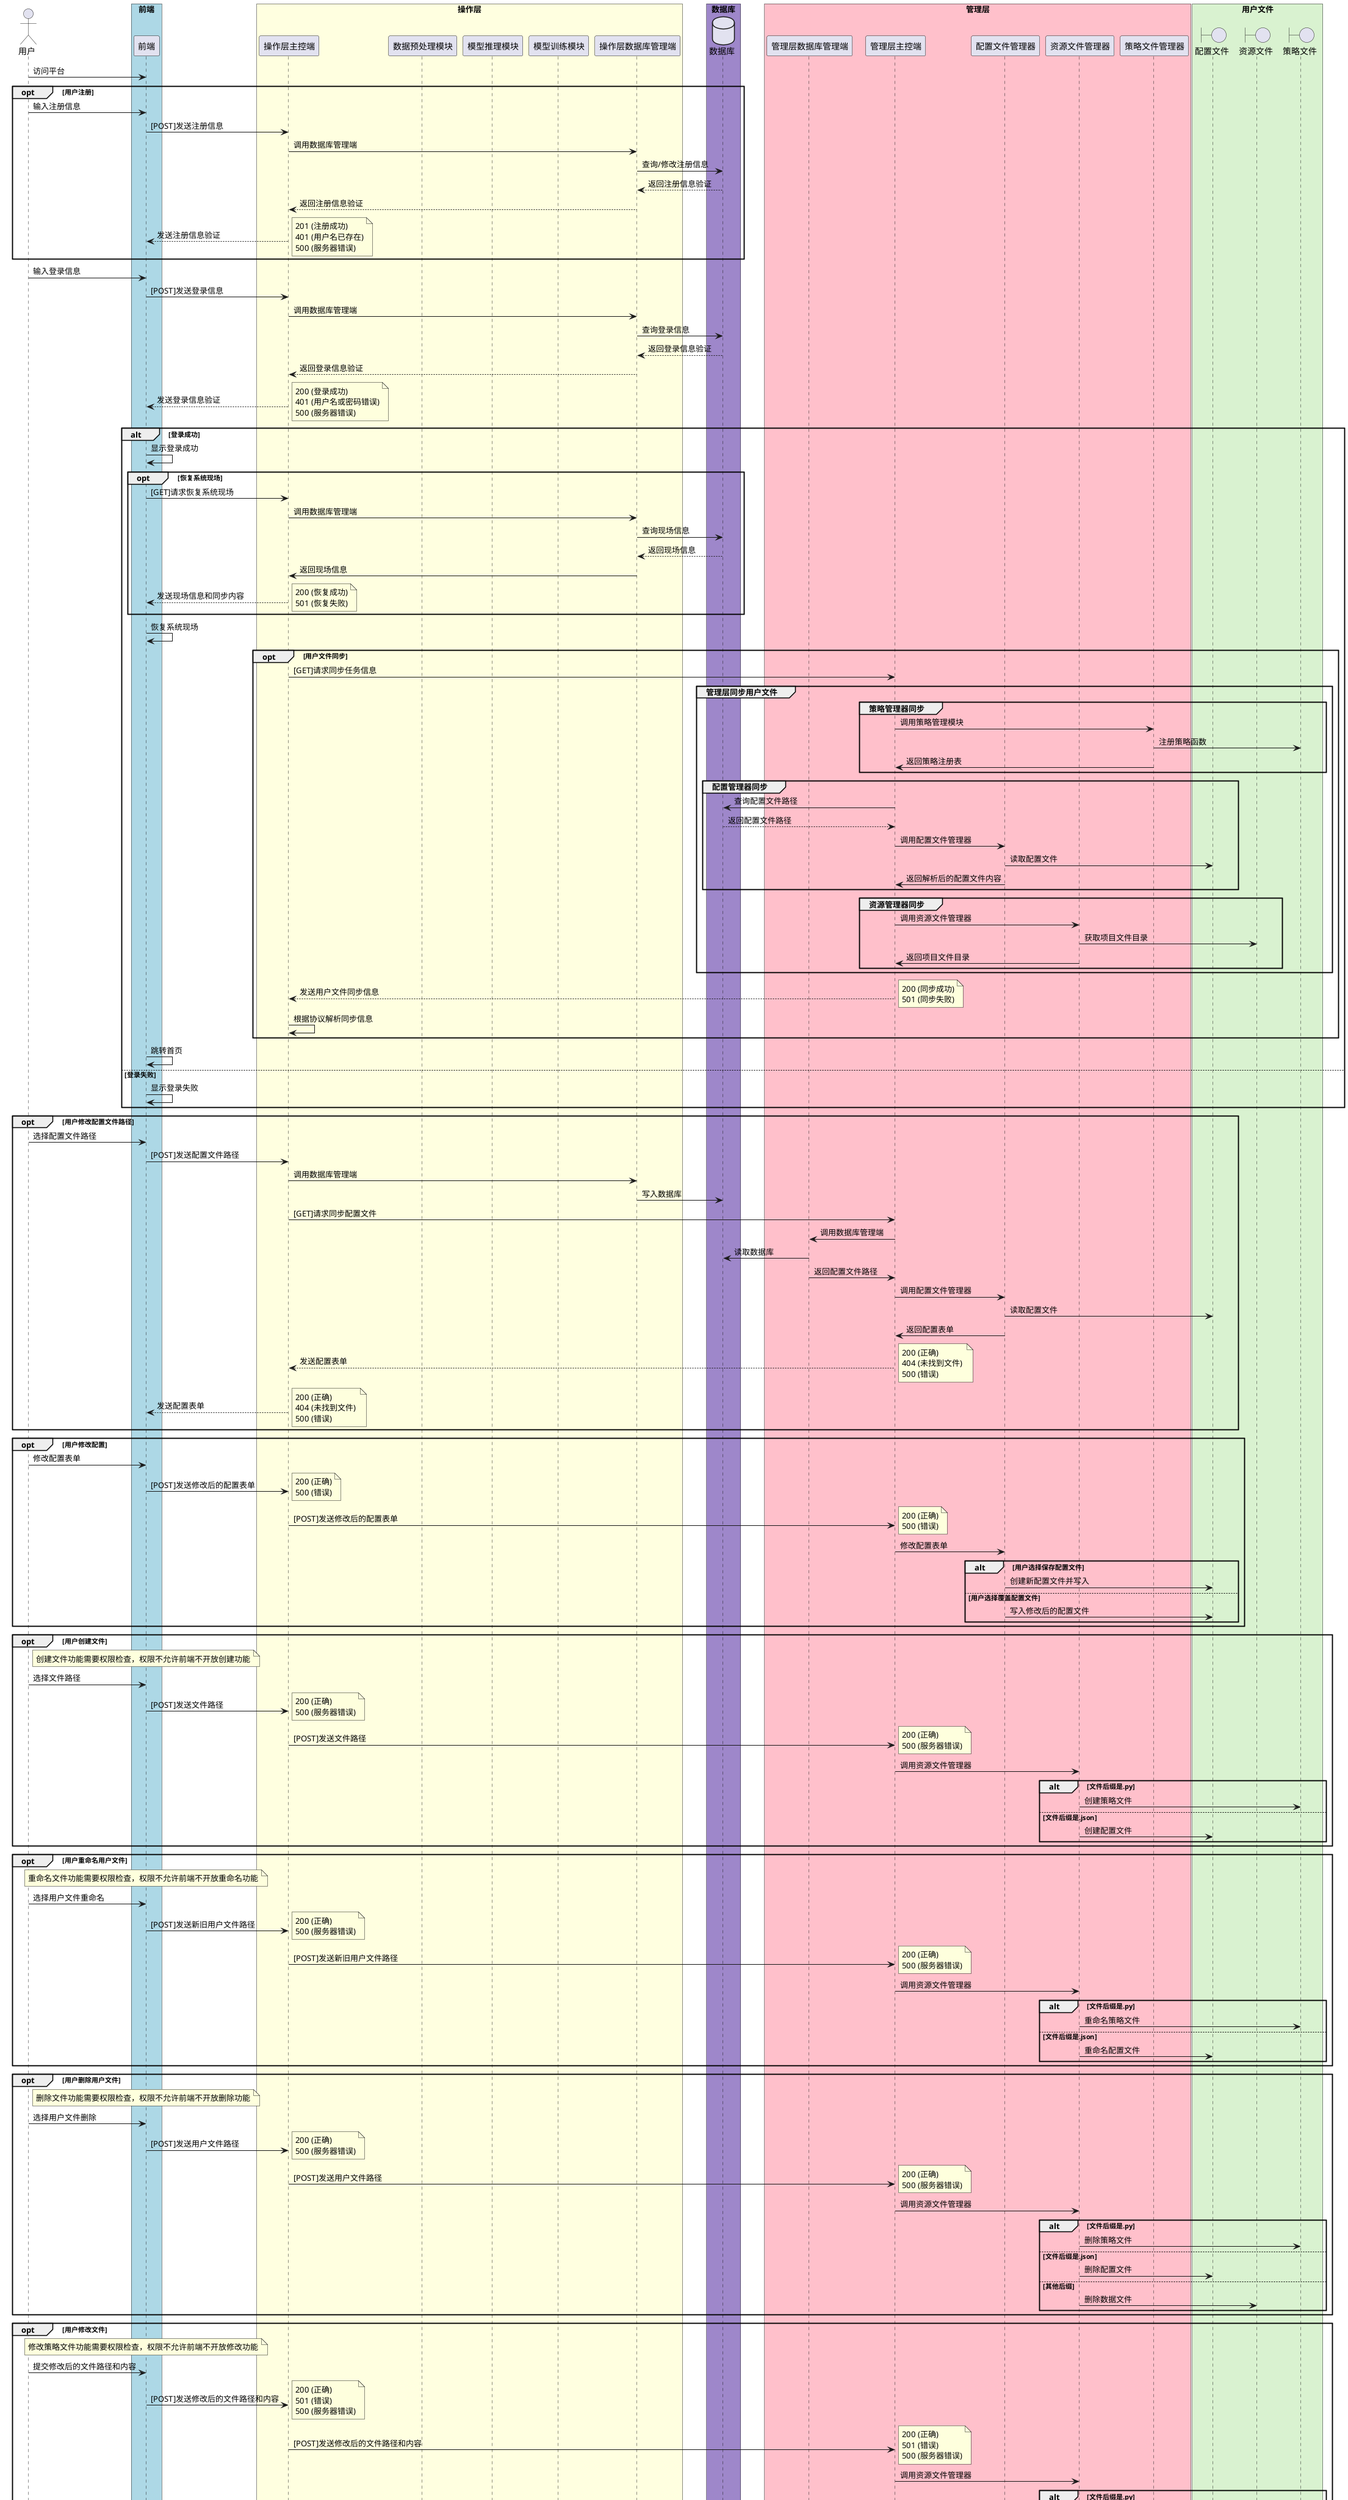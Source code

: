 @startuml

actor 用户
box "前端" #LightBlue
participant "前端" as Frontend
end box

box "操作层" #LightYellow
participant "操作层主控端" as OperationEnd

participant "数据预处理模块" as PreprocessModule
participant "模型推理模块" as InferenceModule
participant "模型训练模块" as TrainingModule

participant "操作层数据库管理端" as OpDatabaseEnd
end box

box "数据库" #9E87CA
database "数据库" as Database
end box

box "管理层" #Pink
participant "管理层数据库管理端" as MgDatabaseEnd

participant "管理层主控端" as ManagementEnd

participant "配置文件管理器" as ConfigModule
participant "资源文件管理器" as ResourceModule
participant "策略文件管理器" as StrategyModule
end box

box "用户文件" #D9F2D0
boundary "配置文件" as ConfigFile
boundary "资源文件" as ResourceFile
boundary "策略文件" as StrategyFile
end box

用户 -> Frontend: 访问平台

opt 用户注册
    用户 -> Frontend: 输入注册信息
    Frontend -> OperationEnd: [POST]发送注册信息
    OperationEnd -> OpDatabaseEnd: 调用数据库管理端
    OpDatabaseEnd -> Database: 查询/修改注册信息
    Database --> OpDatabaseEnd: 返回注册信息验证
    OpDatabaseEnd --> OperationEnd: 返回注册信息验证
    OperationEnd --> Frontend: 发送注册信息验证
    note right: 201 (注册成功)\n401 (用户名已存在)\n500 (服务器错误)
end

用户 -> Frontend: 输入登录信息
Frontend -> OperationEnd : [POST]发送登录信息
OperationEnd -> OpDatabaseEnd: 调用数据库管理端
OpDatabaseEnd -> Database: 查询登录信息
Database --> OpDatabaseEnd: 返回登录信息验证
OpDatabaseEnd --> OperationEnd: 返回登录信息验证 
OperationEnd --> Frontend: 发送登录信息验证
note right: 200 (登录成功)\n401 (用户名或密码错误)\n500 (服务器错误)
alt 登录成功
    Frontend -> Frontend: 显示登录成功
    opt 恢复系统现场
        Frontend -> OperationEnd: [GET]请求恢复系统现场
        OperationEnd -> OpDatabaseEnd: 调用数据库管理端
        OpDatabaseEnd -> Database: 查询现场信息
        Database --> OpDatabaseEnd: 返回现场信息
        OpDatabaseEnd -> OperationEnd: 返回现场信息
        OperationEnd --> Frontend: 发送现场信息和同步内容
        note right: 200 (恢复成功)\n501 (恢复失败)
    end
    Frontend -> Frontend: 恢复系统现场
    opt 用户文件同步
        OperationEnd -> ManagementEnd: [GET]请求同步任务信息
        group 管理层同步用户文件
            group 策略管理器同步
                ManagementEnd -> StrategyModule: 调用策略管理模块
                StrategyModule -> StrategyFile: 注册策略函数
                StrategyModule -> ManagementEnd: 返回策略注册表
            end
            group 配置管理器同步
                ManagementEnd -> Database: 查询配置文件路径
                Database --> ManagementEnd: 返回配置文件路径
                ManagementEnd -> ConfigModule: 调用配置文件管理器
                ConfigModule -> ConfigFile: 读取配置文件
                ConfigModule -> ManagementEnd: 返回解析后的配置文件内容
            end
            group 资源管理器同步
                ManagementEnd -> ResourceModule: 调用资源文件管理器
                ResourceModule -> ResourceFile: 获取项目文件目录
                ResourceModule -> ManagementEnd: 返回项目文件目录
            end
        end
        ManagementEnd --> OperationEnd: 发送用户文件同步信息
        note right: 200 (同步成功)\n501 (同步失败)
        OperationEnd -> OperationEnd: 根据协议解析同步信息
    end
    Frontend -> Frontend: 跳转首页

else 登录失败
    Frontend -> Frontend: 显示登录失败
end
opt 用户修改配置文件路径
    用户 -> Frontend: 选择配置文件路径
    Frontend -> OperationEnd: [POST]发送配置文件路径
    OperationEnd -> OpDatabaseEnd: 调用数据库管理端
    OpDatabaseEnd -> Database: 写入数据库
    OperationEnd -> ManagementEnd: [GET]请求同步配置文件

    ManagementEnd -> MgDatabaseEnd: 调用数据库管理端
    MgDatabaseEnd -> Database: 读取数据库
    MgDatabaseEnd -> ManagementEnd: 返回配置文件路径
    ManagementEnd -> ConfigModule: 调用配置文件管理器
    ConfigModule -> ConfigFile: 读取配置文件
    ConfigModule -> ManagementEnd: 返回配置表单
    ManagementEnd --> OperationEnd: 发送配置表单
    note right: 200 (正确)\n404 (未找到文件) \n500 (错误) 
    OperationEnd --> Frontend: 发送配置表单
    note right: 200 (正确)\n404 (未找到文件) \n500 (错误) 
end
opt 用户修改配置
    用户 -> Frontend: 修改配置表单
    Frontend -> OperationEnd: [POST]发送修改后的配置表单
    note right: 200 (正确)\n500 (错误)
    OperationEnd -> ManagementEnd: [POST]发送修改后的配置表单
    note right: 200 (正确)\n500 (错误)
    ManagementEnd -> ConfigModule: 修改配置表单
    alt 用户选择保存配置文件
        ConfigModule -> ConfigFile: 创建新配置文件并写入
    else 用户选择覆盖配置文件
        ConfigModule -> ConfigFile: 写入修改后的配置文件
    end
end
opt 用户创建文件
    note over Frontend
        创建文件功能需要权限检查，权限不允许前端不开放创建功能
    end note
    用户 -> Frontend: 选择文件路径
    Frontend -> OperationEnd: [POST]发送文件路径
    note right: 200 (正确)\n500 (服务器错误)
    OperationEnd -> ManagementEnd: [POST]发送文件路径
    note right: 200 (正确)\n500 (服务器错误)
    ManagementEnd -> ResourceModule: 调用资源文件管理器
    alt 文件后缀是.py
        ResourceModule -> StrategyFile: 创建策略文件
    else 文件后缀是.json
        ResourceModule -> ConfigFile: 创建配置文件
    end
end
opt 用户重命名用户文件
    note over Frontend
        重命名文件功能需要权限检查，权限不允许前端不开放重命名功能
    end note
    用户 -> Frontend: 选择用户文件重命名
    Frontend -> OperationEnd: [POST]发送新旧用户文件路径
    note right: 200 (正确)\n500 (服务器错误)  
    OperationEnd -> ManagementEnd: [POST]发送新旧用户文件路径
    note right: 200 (正确)\n500 (服务器错误)  
    ManagementEnd -> ResourceModule: 调用资源文件管理器
    alt 文件后缀是.py
        ResourceModule -> StrategyFile: 重命名策略文件
    else 文件后缀是.json
        ResourceModule -> ConfigFile: 重命名配置文件
    end
end
opt 用户删除用户文件
    note over Frontend
        删除文件功能需要权限检查，权限不允许前端不开放删除功能
    end note
    用户 -> Frontend: 选择用户文件删除
    Frontend -> OperationEnd: [POST]发送用户文件路径
    note right: 200 (正确)\n500 (服务器错误)  
    OperationEnd -> ManagementEnd: [POST]发送用户文件路径
    note right: 200 (正确)\n500 (服务器错误)  
    ManagementEnd -> ResourceModule: 调用资源文件管理器
    alt 文件后缀是.py
        ResourceModule -> StrategyFile: 删除策略文件
    else 文件后缀是.json
        ResourceModule -> ConfigFile: 删除配置文件
    else 其他后缀
        ResourceModule -> ResourceFile: 删除数据文件
    end
end

opt 用户修改文件
    note over Frontend
        修改策略文件功能需要权限检查，权限不允许前端不开放修改功能
    end note
    用户 -> Frontend: 提交修改后的文件路径和内容
    Frontend -> OperationEnd: [POST]发送修改后的文件路径和内容
    note right: 200 (正确)\n501 (错误)\n500 (服务器错误)  
    OperationEnd -> ManagementEnd: [POST]发送修改后的文件路径和内容
    note right: 200 (正确)\n501 (错误)\n500 (服务器错误)  
    ManagementEnd -> ResourceModule: 调用资源文件管理器
    alt 文件后缀是.py
        ResourceModule -> StrategyFile: 修改策略文件
    else 文件后缀是.json
        ResourceModule -> ConfigFile: 修改配置文件
    end
end
note over Frontend
    完成文件操作后，前端需要请求同步
end note
opt 用户查看文件
    用户 -> Frontend: 选择文件查看
    Frontend -> OperationEnd: [GET]发送文件路径
    OperationEnd -> ManagementEnd: [GET]发送文件路径
    ManagementEnd -> ResourceModule: 调用资源文件管理器
    alt 文件后缀是.py
        ResourceModule -> StrategyFile: 读取策略文件
    else 文件后缀是.json
        ResourceModule -> ConfigFile: 读取配置文件
    end
    ResourceModule -> ManagementEnd: 返回文件内容
    ManagementEnd --> OperationEnd: 发送文件内容
    note right: 200 (确认)\n404 (文件不存在)\n500 (服务器错误)  
    OperationEnd --> Frontend: 发送文件内容
    note right: 200 (确认)\n404 (文件不存在)\n500 (服务器错误)  
    Frontend -> Frontend: 显示文件内容
end

opt 用户预览数据
    用户 -> Frontend: 选择数据文件
    Frontend -> OperationEnd: [POST]发送数据文件路径
    OperationEnd -> ManagementEnd: [POST]发送数据文件路径
    ManagementEnd -> ResourceModule: 调用资源文件管理器
    ResourceModule -> ResourceFile: 读取数据文件
    ResourceModule -> ManagementEnd: 返回数据文件

    alt 用户选择渲染策略
        用户 -> Frontend: 选择渲染策略
        Frontend -> OperationEnd: [POST]发送渲染策略
        OperationEnd -> ManagementEnd: [POST]发送渲染策略
        ManagementEnd -> StrategyModule: 调用策略管理器
        StrategyModule -> ManagementEnd: 返回渲染结果
        ManagementEnd --> OperationEnd: 发送渲染结果
        note right: 200 (正确)\n500 (错误) 
        OperationEnd --> Frontend: 发送渲染结果
        note right: 200 (正确)\n500 (错误) 
    else 使用前端框架原生渲染策略
        ManagementEnd --> OperationEnd: 发送数据
        note right: 200 (正确)\n500 (错误) 
        OperationEnd --> Frontend: 发送数据
        note right: 200 (正确)\n500 (错误) 
        Frontend -> Frontend: 使用前端框架原生渲染策略
    end
    用户 -> Frontend: 选择展示方式
    Frontend -> Frontend: 展示数据
end
group 数据预处理
    用户 -> Frontend: 查看预处理数据文件目录
    Frontend -> OperationEnd: [GET]查询预处理数据文件目录
    OperationEnd -> ManagementEnd: [GET]查询预处理数据文件目录

    ManagementEnd --> OperationEnd: 返回预处理数据文件目录
    note right: 200 (确认)\n 500 (错误)
    OperationEnd --> Frontend: 返回预处理数据文件目录
    note right: 200 (确认)\n 500 (错误)
    opt 用户修改预处理文件目录
        用户 -> Frontend: 选择预处理数据文件目录
        Frontend -> OperationEnd: [POST]发送预处理数据文件目录
        OperationEnd -> ManagementEnd: [POST]发送预处理数据文件目录
        ManagementEnd --> OperationEnd: 返回预处理数据文件目录
        note right: 200 (正确)\n404 (文件不存在)\n500 (服务器错误)  
        OperationEnd --> Frontend: 返回预处理数据文件目录
        note right: 200 (正确)\n404 (文件不存在)\n500 (服务器错误)  
    end
    用户 -> Frontend: 选择预处理策略
    Frontend -> Frontend: 记录预处理策略队列
    用户 -> Frontend: 执行预处理策略
    Frontend -> OperationEnd: [POST]发送预处理策略队列
    note right: 200 (确认)\n 500 (错误)
    OperationEnd -> PreprocessModule: 调用预处理策略模块
    PreprocessModule -> OpDatabaseEnd: 调用数据库管理端
    OpDatabaseEnd -> Database: 写入预处理策略队列
    PreprocessModule ->> ManagementEnd: [GET]请求执行预处理策略
    note right: 202 (接受)\n500 (服务器错误)\n501 (执行错误)

    ManagementEnd -> MgDatabaseEnd: 调用数据库管理端
    MgDatabaseEnd --> Database: 查询预处理策略队列
    MgDatabaseEnd -> ManagementEnd: 返回预处理策略队列
    ManagementEnd -> ResourceModule: 调用资源文件管理器
    ResourceModule -> StrategyModule : 调用资源集策略
    StrategyModule -> ResourceFile: 读取资源文件
    StrategyModule -> ResourceModule: 返回资源集
    ResourceModule -> ManagementEnd: 返回资源迭代器
    loop 数据预处理
        ManagementEnd -> StrategyModule: 调用预处理策略
        StrategyModule -> ManagementEnd: 返回预处理结果
        ManagementEnd -> ResourceModule: 调用资源文件管理器
        ResourceModule -> ResourceFile: 保存预处理结果
        ManagementEnd --> PreprocessModule: 发送预处理日志
        PreprocessModule -> OperationEnd: 解析预处理日志，返回预处理信息
        OperationEnd --> Frontend: 发送预处理信息
        Frontend -> Frontend: 显示预处理信息
    end
end
group 模型训练
    用户 -> Frontend: 查看训练数据目录
    Frontend -> OperationEnd: [GET]查询训练数据目录
    OperationEnd -> ManagementEnd: [GET]查询训练数据目录
    ManagementEnd --> OperationEnd: 返回训练数据目录
    note right: 200 (确认)\n500 (错误)
    OperationEnd --> Frontend: 返回训练数据目录
    note right: 200 (确认)\n500 (错误)
    opt 用户修改训练数据目录
        用户 -> Frontend: 选择训练数据目录
        Frontend -> OperationEnd: [POST]发送训练数据目录
        OperationEnd -> ManagementEnd: [POST]发送训练数据目录
        ManagementEnd --> OperationEnd: 返回训练数据目录
        note right: 200 (正确)\n404 (文件不存在)\n500 (服务器错误)  
        OperationEnd --> Frontend: 返回训练数据目录
        note right: 200 (正确)\n404 (文件不存在)\n500 (服务器错误) 
    end
    opt 用户选择模型资源文件
        用户 -> Frontend: 选择模型资源文件
        Frontend -> OperationEnd: [POST]发送模型资源文件路径
        note right: 200 (正确)\n404 (文件不存在)\n500 (错误)
        OperationEnd -> ManagementEnd: [POST]发送模型资源文件路径
        note right: 200 (正确)\n404 (文件不存在)\n500 (错误)
        ManagementEnd -> ConfigModule: 添加模型资源文件路径
        ConfigModule -> ConfigFile: 写入配置文件
    end
    opt 用户选择训练策略 
        用户 -> Frontend: 选择训练策略
        Frontend -> OperationEnd: [POST]发送训练策略
        note right: 200 (正确)\n404 (策略不存在)\n500 (错误)
        OperationEnd -> ManagementEnd: [POST]发送训练策略
        note right: 200 (正确)\n404 (策略不存在)\n500 (错误)
    end
    用户 -> Frontend: 执行模型训练策略
    Frontend -> OperationEnd: [GET]发送模型训练策略执行请求
    note right: 200 (确认)\n500 (错误)  
    OperationEnd -> TrainingModule: 调用模型训练策略模块
    TrainingModule ->> ManagementEnd: [GET]请求执行模型训练
    note right: 202 (接受)\n501 (执行错误) \n500 (服务器错误)
    ManagementEnd -> ResourceModule: 调用资源文件管理器
    ResourceModule -> StrategyModule : 调用资源集策略
    StrategyModule -> ResourceFile: 读取资源文件
    StrategyModule -> ResourceModule: 返回资源集
    ResourceModule -> ManagementEnd: 返回资源迭代器

    ResourceModule -> ConfigModule: 读取配置信息
    ResourceModule -> ResourceFile: 读取资源文件
    ResourceModule -> ManagementEnd: 返回模型实例

    loop 模型训练 
        ManagementEnd -> StrategyModule: 调用训练策略
        ManagementEnd -> ResourceModule: 调用资源文件管理器
        ResourceModule -> ResourceFile: 保存训练结果
        ManagementEnd --> TrainingModule: 发送训练日志
        TrainingModule -> OperationEnd: 解析训练日志，返回训练信息
        OperationEnd --> Frontend: 发送训练信息
        Frontend -> Frontend: 显示训练信息
    end
end

group 模型推理
    opt 用户选择模型资源文件
        用户 -> Frontend: 选择模型资源文件
        Frontend -> OperationEnd: [POST]发送模型资源文件路径
        note right: 200 (正确)\n500 (错误)
        OperationEnd -> ManagementEnd: [POST]发送模型资源文件路径
        note right: 200 (正确)\n500 (错误)
        ManagementEnd -> ConfigModule: 添加模型资源文件路径
        ConfigModule -> ConfigFile: 写入配置文件
    end
    用户 -> Frontend: 查看推理数据目录
    Frontend -> OperationEnd: [GET]查询推理数据目录
    OperationEnd -> ManagementEnd: [GET]查询推理数据目录
    ManagementEnd --> OperationEnd: 返回推理数据目录
    OperationEnd --> Frontend: 返回推理数据目录
    opt 用户修改推理数据目录
        用户 -> Frontend: 选择推理数据目录
        Frontend -> OperationEnd: [POST]发送推理数据目录
        OperationEnd -> ManagementEnd: [POST]发送推理数据目录
        ManagementEnd --> OperationEnd: 返回推理数据目录
        note right: 200 (正确)\n404 (文件不存在)\n500 (服务器错误)  
        OperationEnd --> Frontend: 返回推理数据目录
        note right: 200 (正确)\n404 (文件不存在)\n500 (服务器错误)  
    end
    opt 用户选择推理策略
        用户 -> Frontend: 选择推理策略
        Frontend -> OperationEnd: [POST]发送推理策略
        note right: 200 (正确)\n404 (策略不存在)\n500 (错误)
        OperationEnd -> ManagementEnd: [POST]发送推理策略
        note right: 200 (正确)\n404 (策略不存在)\n500 (错误)
    end
    用户 -> Frontend: 执行模型推理策略
    Frontend -> OperationEnd: [GET]请求执行推理策略
    note right: 200 (确认)\n500 (服务器错误)\n501 (执行错误)
    OperationEnd -> InferenceModule: 调用模型推理策略模块
    InferenceModule ->> ManagementEnd: [GET]请求执行推理策略
    note right: 202 (接受)\n500 (服务器错误)\n501 (执行错误)
    ManagementEnd -> ResourceModule: 调用资源文件管理器
    ResourceModule -> ConfigModule : 读取配置信息
    ResourceModule -> StrategyModule : 调用资源集策略
    StrategyModule -> ResourceFile: 读取资源文件
    StrategyModule -> ResourceModule: 返回资源集
    ResourceModule -> ManagementEnd: 创建并返回资源迭代器
    loop 模型推理
        ManagementEnd -> StrategyModule: 调用推理策略
        ManagementEnd -> ResourceModule: 调用资源文件管理器
        ResourceModule -> ResourceFile: 保存推理结果
        ManagementEnd --> InferenceModule: 发送推理日志
        InferenceModule -> OperationEnd: 解析推理日志，返回推理信息
        OperationEnd --> Frontend: 发送推理信息
        Frontend -> Frontend: 显示推理信息
    end 
end
用户 -> Frontend: 退出平台
Frontend -> OperationEnd: [POST]发送现场信息，请求保存现场
note right: 200 (确认)\n500 (错误)
OperationEnd -> OpDatabaseEnd: 调用数据库管理端
OpDatabaseEnd -> Database: 写入现场信息

@enduml
